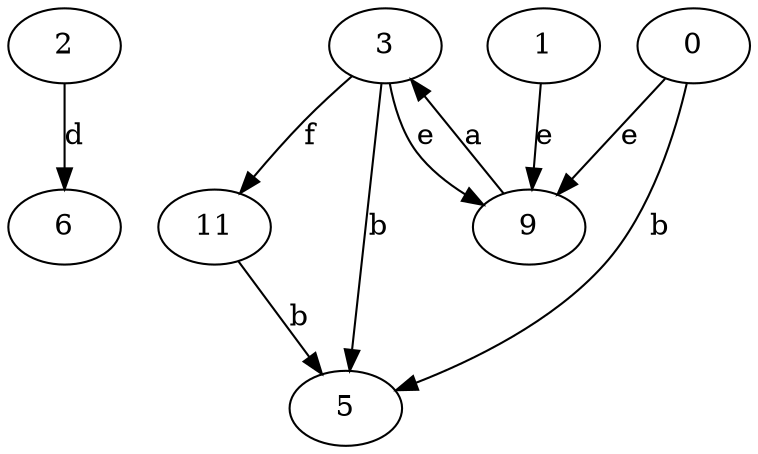 strict digraph  {
2;
3;
5;
0;
6;
1;
9;
11;
2 -> 6  [label=d];
3 -> 5  [label=b];
3 -> 9  [label=e];
3 -> 11  [label=f];
0 -> 5  [label=b];
0 -> 9  [label=e];
1 -> 9  [label=e];
9 -> 3  [label=a];
11 -> 5  [label=b];
}
